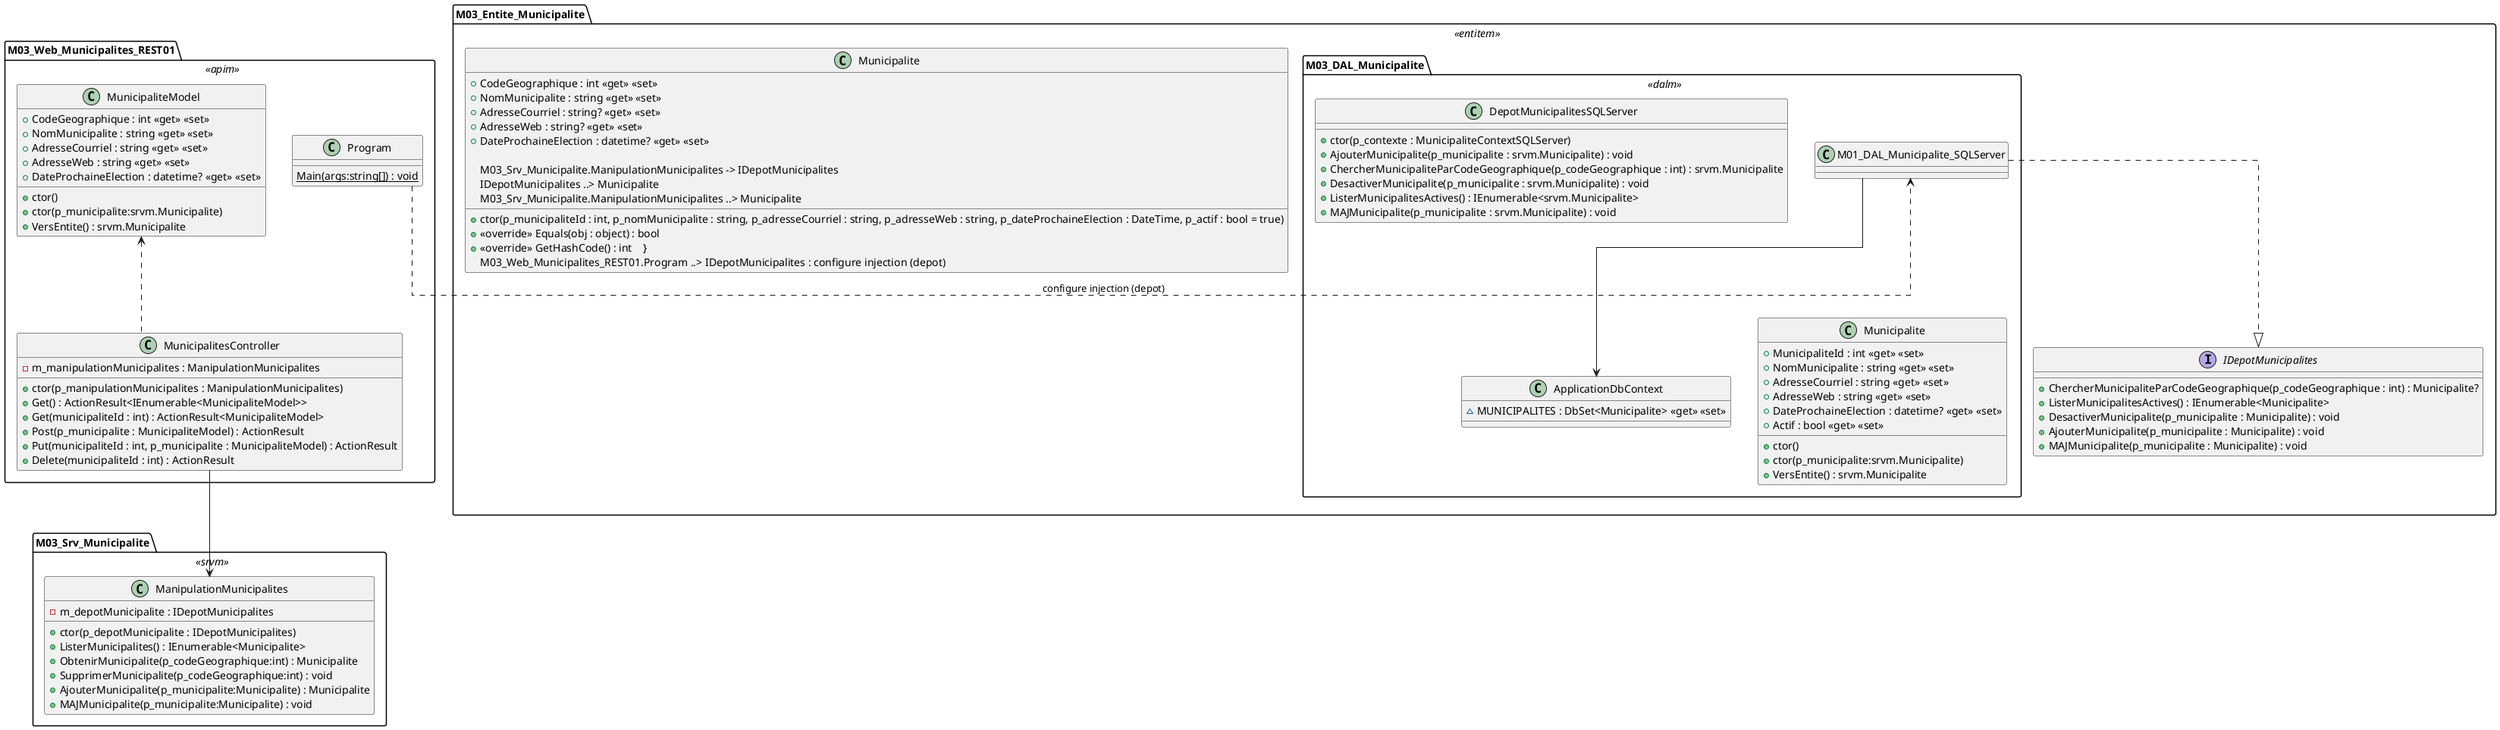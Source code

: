@startuml
skinparam linetype ortho

namespace M03_Web_Municipalites_REST01 << apim >> {
    class Program {
        {static} Main(args:string[]) : void
    }

    class MunicipalitesController {
        - m_manipulationMunicipalites : ManipulationMunicipalites
        + ctor(p_manipulationMunicipalites : ManipulationMunicipalites)
        + Get() : ActionResult<IEnumerable<MunicipaliteModel>>
        + Get(municipaliteId : int) : ActionResult<MunicipaliteModel>
        + Post(p_municipalite : MunicipaliteModel) : ActionResult
        + Put(municipaliteId : int, p_municipalite : MunicipaliteModel) : ActionResult
        + Delete(municipaliteId : int) : ActionResult
    }

    class MunicipaliteModel {
        + CodeGeographique : int <<get>> <<set>>
        + NomMunicipalite : string <<get>> <<set>>
        + AdresseCourriel : string <<get>> <<set>>
        + AdresseWeb : string <<get>> <<set>>
        + DateProchaineElection : datetime? <<get>> <<set>>
        + ctor()
        + ctor(p_municipalite:srvm.Municipalite)
        + VersEntite() : srvm.Municipalite
    }

    MunicipalitesController .u.> MunicipaliteModel
}

namespace M03_Srv_Municipalite << srvm >> {
    class ManipulationMunicipalites {
        - m_depotMunicipalite : IDepotMunicipalites
        + ctor(p_depotMunicipalite : IDepotMunicipalites)
        + ListerMunicipalites() : IEnumerable<Municipalite>
        + ObtenirMunicipalite(p_codeGeographique:int) : Municipalite
        + SupprimerMunicipalite(p_codeGeographique:int) : void
        + AjouterMunicipalite(p_municipalite:Municipalite) : Municipalite
        + MAJMunicipalite(p_municipalite:Municipalite) : void
    }

    M03_Web_Municipalites_REST01.MunicipalitesController --> ManipulationMunicipalites
}

namespace M03_Entite_Municipalite << entitem >> {
    interface IDepotMunicipalites {
        + ChercherMunicipaliteParCodeGeographique(p_codeGeographique : int) : Municipalite?
        + ListerMunicipalitesActives() : IEnumerable<Municipalite>
        + DesactiverMunicipalite(p_municipalite : Municipalite) : void
        + AjouterMunicipalite(p_municipalite : Municipalite) : void
        + MAJMunicipalite(p_municipalite : Municipalite) : void
    }

    class Municipalite {
        + ctor(p_municipaliteId : int, p_nomMunicipalite : string, p_adresseCourriel : string, p_adresseWeb : string, p_dateProchaineElection : DateTime, p_actif : bool = true)
        + CodeGeographique : int <<get>> <<set>>
        + NomMunicipalite : string <<get>> <<set>>
        + AdresseCourriel : string? <<get>> <<set>>
        + AdresseWeb : string? <<get>> <<set>>
        + DateProchaineElection : datetime? <<get>> <<set>>
        + <<override>> Equals(obj : object) : bool
        + <<override>> GetHashCode() : int    }

    M03_Srv_Municipalite.ManipulationMunicipalites -> IDepotMunicipalites
    IDepotMunicipalites ..> Municipalite
    M03_Srv_Municipalite.ManipulationMunicipalites ..> Municipalite
    M03_Web_Municipalites_REST01.Program ..> IDepotMunicipalites : configure injection (depot)
}

namespace M03_DAL_Municipalite << dalm >> {
    class ApplicationDbContext {
        ~ MUNICIPALITES : DbSet<Municipalite> <<get>> <<set>>
    }

    class DepotMunicipalitesSQLServer {
        + ctor(p_contexte : MunicipaliteContextSQLServer)
        + AjouterMunicipalite(p_municipalite : srvm.Municipalite) : void
        + ChercherMunicipaliteParCodeGeographique(p_codeGeographique : int) : srvm.Municipalite
        + DesactiverMunicipalite(p_municipalite : srvm.Municipalite) : void
        + ListerMunicipalitesActives() : IEnumerable<srvm.Municipalite>
        + MAJMunicipalite(p_municipalite : srvm.Municipalite) : void
    }


    class Municipalite {
        + MunicipaliteId : int <<get>> <<set>>
        + NomMunicipalite : string <<get>> <<set>>
        + AdresseCourriel : string <<get>> <<set>>
        + AdresseWeb : string <<get>> <<set>>
        + DateProchaineElection : datetime? <<get>> <<set>>
        + Actif : bool <<get>> <<set>>
        + ctor()
        + ctor(p_municipalite:srvm.Municipalite)
        + VersEntite() : srvm.Municipalite
    }

    M01_DAL_Municipalite_SQLServer --> ApplicationDbContext
    M01_DAL_Municipalite_SQLServer -[hidden]-> Municipalite
    M03_Web_Municipalites_REST01.Program .> M01_DAL_Municipalite_SQLServer : configure injection (depot)
    M01_DAL_Municipalite_SQLServer ..|> M03_Entite_Municipalite.IDepotMunicipalites
}

@enduml
